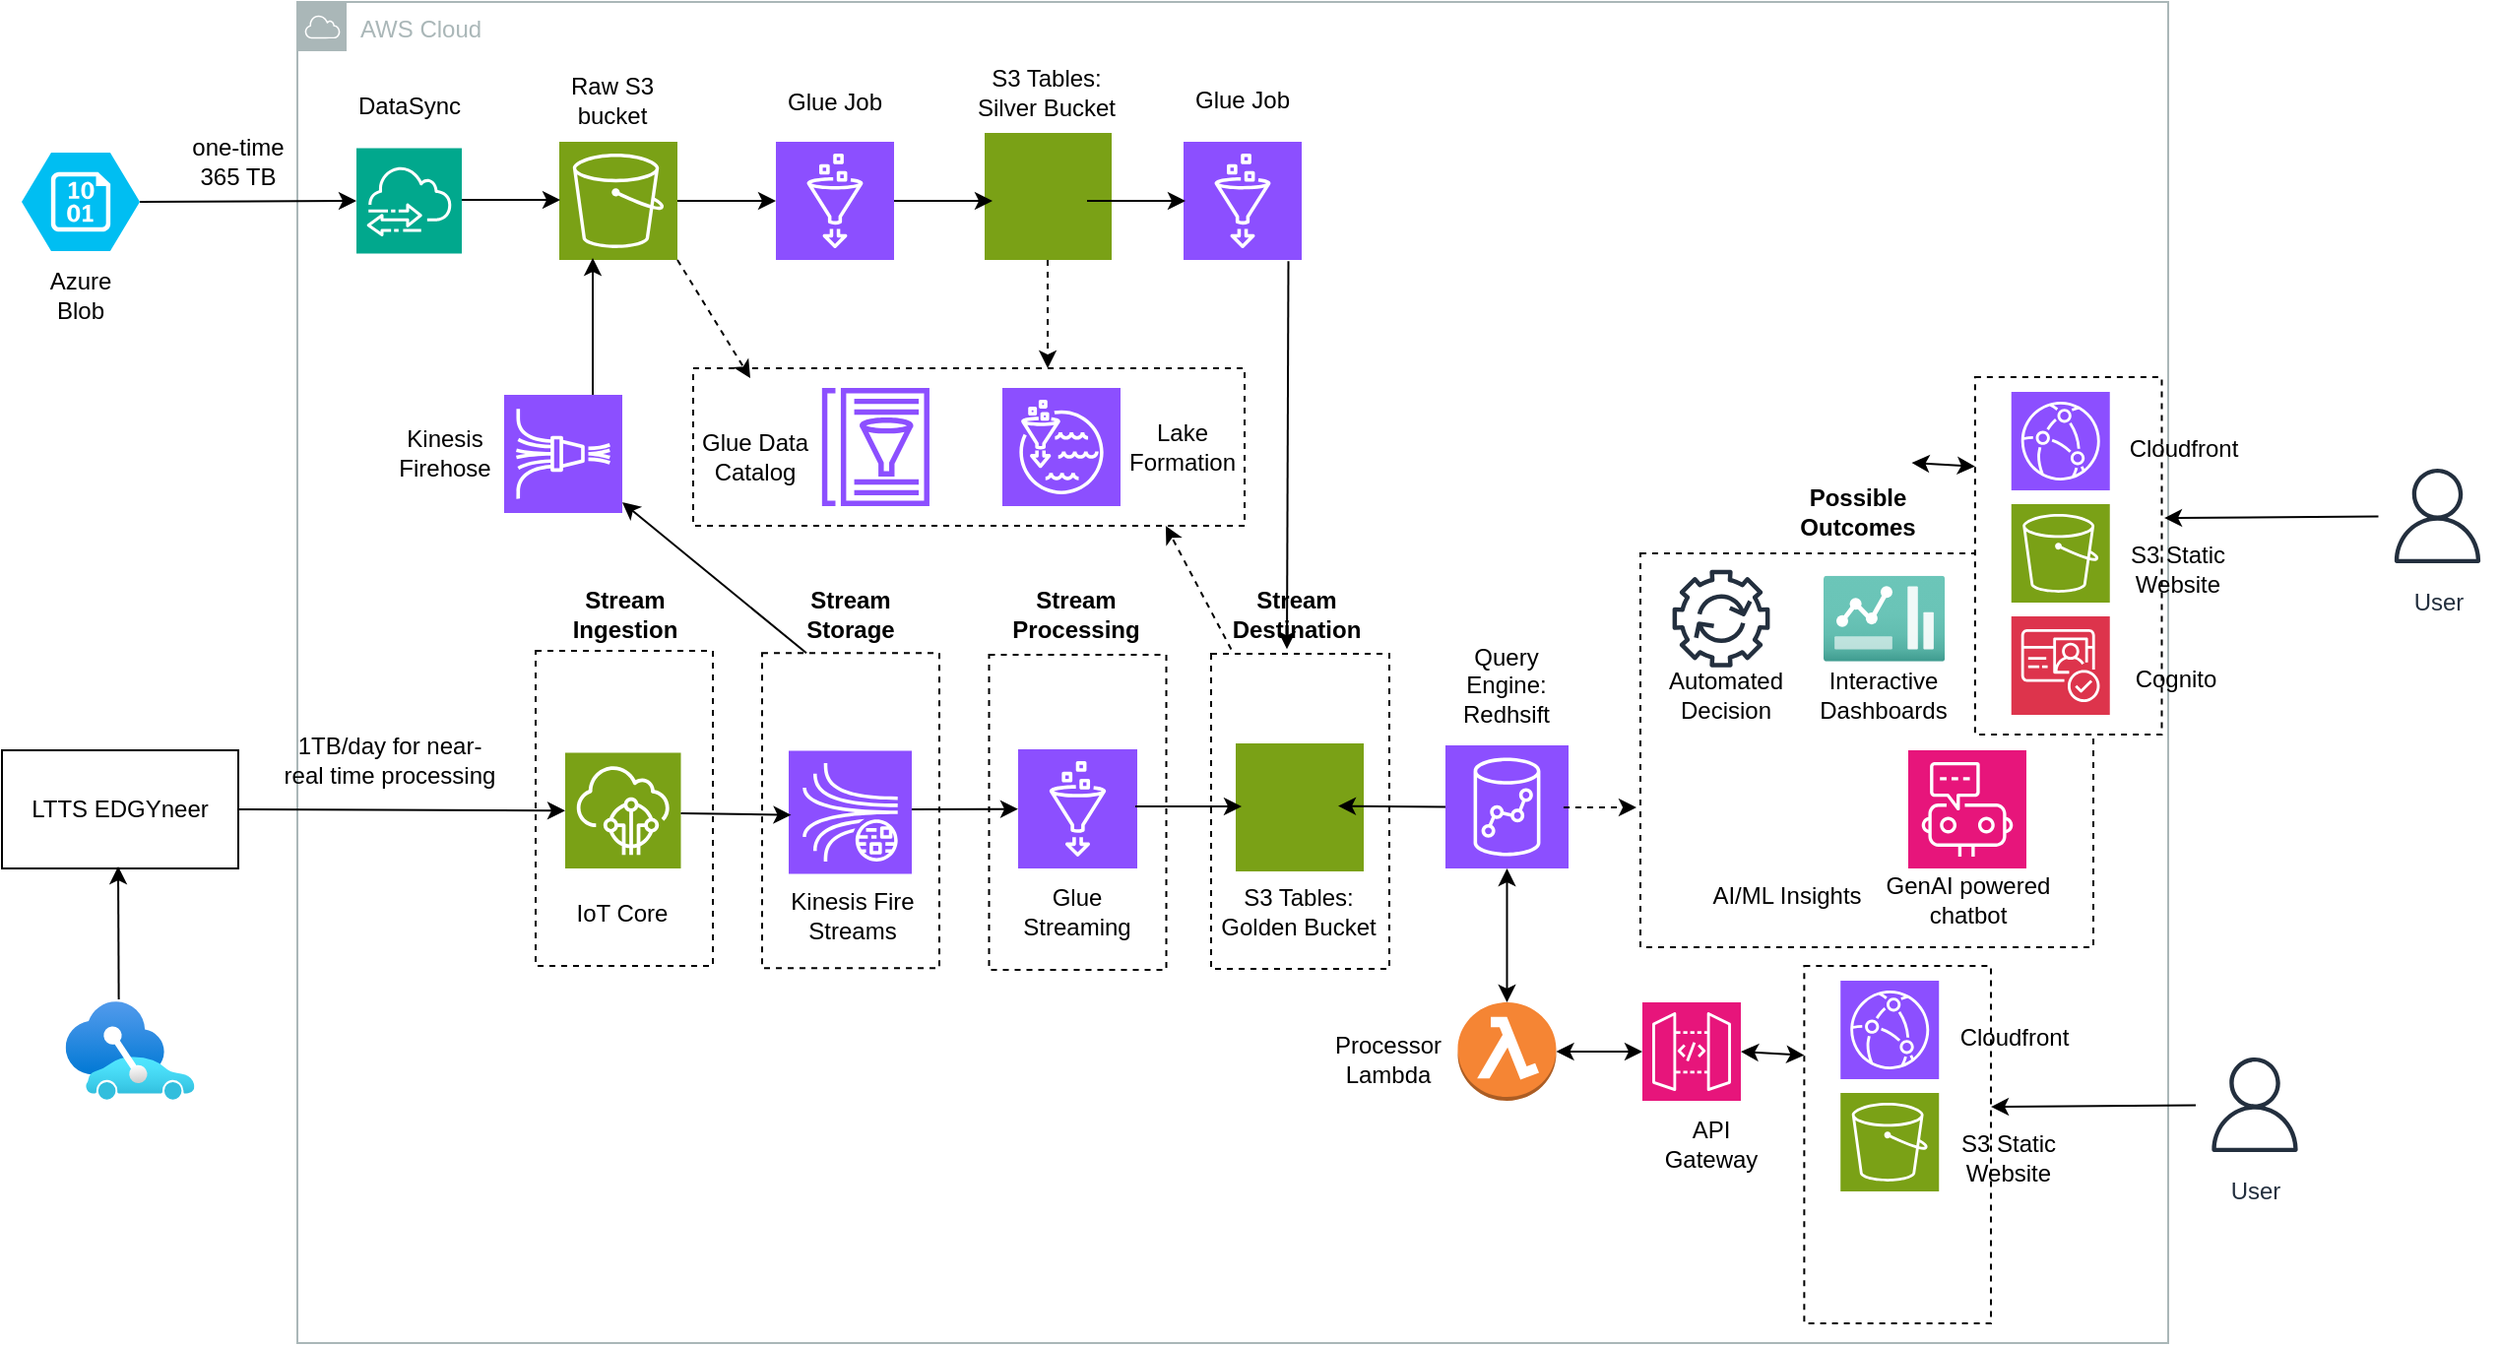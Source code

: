 <mxfile version="27.2.0">
  <diagram name="Page-1" id="KGJgWuTOHey12Rwi0e1L">
    <mxGraphModel dx="1636" dy="427" grid="1" gridSize="10" guides="1" tooltips="1" connect="1" arrows="1" fold="1" page="1" pageScale="1" pageWidth="850" pageHeight="1100" math="0" shadow="0">
      <root>
        <mxCell id="0" />
        <mxCell id="1" parent="0" />
        <mxCell id="c1h2b1g_KXrZ4rUIHep1-64" value="AWS Cloud" style="sketch=0;outlineConnect=0;gradientColor=none;html=1;whiteSpace=wrap;fontSize=12;fontStyle=0;shape=mxgraph.aws4.group;grIcon=mxgraph.aws4.group_aws_cloud;strokeColor=#AAB7B8;fillColor=none;verticalAlign=top;align=left;spacingLeft=30;fontColor=#AAB7B8;dashed=0;" vertex="1" parent="1">
          <mxGeometry x="50" y="119" width="950" height="681" as="geometry" />
        </mxCell>
        <mxCell id="c1h2b1g_KXrZ4rUIHep1-76" value="" style="rounded=0;whiteSpace=wrap;html=1;dashed=1;" vertex="1" parent="1">
          <mxGeometry x="815.19" y="608.5" width="94.81" height="181.5" as="geometry" />
        </mxCell>
        <mxCell id="tbWKY64Htic2z9cO7OcS-1" value="" style="verticalLabelPosition=bottom;html=1;verticalAlign=top;align=center;strokeColor=none;fillColor=#00BEF2;shape=mxgraph.azure.storage_blob;" parent="1" vertex="1">
          <mxGeometry x="-90" y="195.5" width="60" height="50" as="geometry" />
        </mxCell>
        <mxCell id="tbWKY64Htic2z9cO7OcS-3" value="" style="sketch=0;points=[[0,0,0],[0.25,0,0],[0.5,0,0],[0.75,0,0],[1,0,0],[0,1,0],[0.25,1,0],[0.5,1,0],[0.75,1,0],[1,1,0],[0,0.25,0],[0,0.5,0],[0,0.75,0],[1,0.25,0],[1,0.5,0],[1,0.75,0]];outlineConnect=0;fontColor=#232F3E;fillColor=#7AA116;strokeColor=#ffffff;dashed=0;verticalLabelPosition=bottom;verticalAlign=top;align=center;html=1;fontSize=12;fontStyle=0;aspect=fixed;shape=mxgraph.aws4.resourceIcon;resIcon=mxgraph.aws4.s3;" parent="1" vertex="1">
          <mxGeometry x="183" y="190" width="60" height="60" as="geometry" />
        </mxCell>
        <mxCell id="tbWKY64Htic2z9cO7OcS-4" value="" style="sketch=0;points=[[0,0,0],[0.25,0,0],[0.5,0,0],[0.75,0,0],[1,0,0],[0,1,0],[0.25,1,0],[0.5,1,0],[0.75,1,0],[1,1,0],[0,0.25,0],[0,0.5,0],[0,0.75,0],[1,0.25,0],[1,0.5,0],[1,0.75,0]];outlineConnect=0;fontColor=#232F3E;fillColor=#8C4FFF;strokeColor=#ffffff;dashed=0;verticalLabelPosition=bottom;verticalAlign=top;align=center;html=1;fontSize=12;fontStyle=0;aspect=fixed;shape=mxgraph.aws4.resourceIcon;resIcon=mxgraph.aws4.glue;" parent="1" vertex="1">
          <mxGeometry x="293" y="190" width="60" height="60" as="geometry" />
        </mxCell>
        <mxCell id="tbWKY64Htic2z9cO7OcS-6" value="" style="sketch=0;points=[[0,0,0],[0.25,0,0],[0.5,0,0],[0.75,0,0],[1,0,0],[0,1,0],[0.25,1,0],[0.5,1,0],[0.75,1,0],[1,1,0],[0,0.25,0],[0,0.5,0],[0,0.75,0],[1,0.25,0],[1,0.5,0],[1,0.75,0]];outlineConnect=0;fontColor=#232F3E;fillColor=#8C4FFF;strokeColor=#ffffff;dashed=0;verticalLabelPosition=bottom;verticalAlign=top;align=center;html=1;fontSize=12;fontStyle=0;aspect=fixed;shape=mxgraph.aws4.resourceIcon;resIcon=mxgraph.aws4.glue;" parent="1" vertex="1">
          <mxGeometry x="500" y="190" width="60" height="60" as="geometry" />
        </mxCell>
        <mxCell id="tbWKY64Htic2z9cO7OcS-8" value="" style="sketch=0;points=[[0,0,0],[0.25,0,0],[0.5,0,0],[0.75,0,0],[1,0,0],[0,1,0],[0.25,1,0],[0.5,1,0],[0.75,1,0],[1,1,0],[0,0.25,0],[0,0.5,0],[0,0.75,0],[1,0.25,0],[1,0.5,0],[1,0.75,0]];outlineConnect=0;fontColor=#232F3E;fillColor=#8C4FFF;strokeColor=#ffffff;dashed=0;verticalLabelPosition=bottom;verticalAlign=top;align=center;html=1;fontSize=12;fontStyle=0;aspect=fixed;shape=mxgraph.aws4.resourceIcon;resIcon=mxgraph.aws4.redshift;" parent="1" vertex="1">
          <mxGeometry x="633" y="496.5" width="62.5" height="62.5" as="geometry" />
        </mxCell>
        <mxCell id="tbWKY64Htic2z9cO7OcS-10" value="" style="sketch=0;points=[[0,0,0],[0.25,0,0],[0.5,0,0],[0.75,0,0],[1,0,0],[0,1,0],[0.25,1,0],[0.5,1,0],[0.75,1,0],[1,1,0],[0,0.25,0],[0,0.5,0],[0,0.75,0],[1,0.25,0],[1,0.5,0],[1,0.75,0]];outlineConnect=0;fontColor=#232F3E;fillColor=#E7157B;strokeColor=#ffffff;dashed=0;verticalLabelPosition=bottom;verticalAlign=top;align=center;html=1;fontSize=12;fontStyle=0;aspect=fixed;shape=mxgraph.aws4.resourceIcon;resIcon=mxgraph.aws4.api_gateway;" parent="1" vertex="1">
          <mxGeometry x="733" y="627" width="50" height="50" as="geometry" />
        </mxCell>
        <mxCell id="tbWKY64Htic2z9cO7OcS-12" value="" style="outlineConnect=0;dashed=0;verticalLabelPosition=bottom;verticalAlign=top;align=center;html=1;shape=mxgraph.aws3.lambda_function;fillColor=#F58534;gradientColor=none;" parent="1" vertex="1">
          <mxGeometry x="639.25" y="627" width="50" height="50" as="geometry" />
        </mxCell>
        <mxCell id="yDYc_OmuOTv1EPIc6SDY-6" value="" style="sketch=0;outlineConnect=0;fontColor=#232F3E;gradientColor=none;fillColor=#7AA116;strokeColor=none;dashed=0;verticalLabelPosition=bottom;verticalAlign=top;align=center;html=1;fontSize=12;fontStyle=0;aspect=fixed;pointerEvents=1;shape=mxgraph.aws4.s3_tables;" vertex="1" parent="1">
          <mxGeometry x="399" y="185.5" width="64.5" height="64.5" as="geometry" />
        </mxCell>
        <mxCell id="yDYc_OmuOTv1EPIc6SDY-8" value="" style="endArrow=classic;html=1;rounded=0;exitX=1;exitY=0.5;exitDx=0;exitDy=0;exitPerimeter=0;" edge="1" parent="1" source="tbWKY64Htic2z9cO7OcS-1">
          <mxGeometry width="50" height="50" relative="1" as="geometry">
            <mxPoint x="150" y="220" as="sourcePoint" />
            <mxPoint x="80" y="220" as="targetPoint" />
          </mxGeometry>
        </mxCell>
        <mxCell id="yDYc_OmuOTv1EPIc6SDY-10" value="Azure Blob" style="text;html=1;align=center;verticalAlign=middle;whiteSpace=wrap;rounded=0;" vertex="1" parent="1">
          <mxGeometry x="-90" y="252.5" width="60" height="30" as="geometry" />
        </mxCell>
        <mxCell id="yDYc_OmuOTv1EPIc6SDY-11" value="" style="sketch=0;points=[[0,0,0],[0.25,0,0],[0.5,0,0],[0.75,0,0],[1,0,0],[0,1,0],[0.25,1,0],[0.5,1,0],[0.75,1,0],[1,1,0],[0,0.25,0],[0,0.5,0],[0,0.75,0],[1,0.25,0],[1,0.5,0],[1,0.75,0]];outlineConnect=0;fontColor=#232F3E;fillColor=#01A88D;strokeColor=#ffffff;dashed=0;verticalLabelPosition=bottom;verticalAlign=top;align=center;html=1;fontSize=12;fontStyle=0;aspect=fixed;shape=mxgraph.aws4.resourceIcon;resIcon=mxgraph.aws4.datasync;" vertex="1" parent="1">
          <mxGeometry x="80" y="193.25" width="53.5" height="53.5" as="geometry" />
        </mxCell>
        <mxCell id="yDYc_OmuOTv1EPIc6SDY-12" value="" style="endArrow=classic;html=1;rounded=0;exitX=1;exitY=0.5;exitDx=0;exitDy=0;exitPerimeter=0;" edge="1" parent="1">
          <mxGeometry width="50" height="50" relative="1" as="geometry">
            <mxPoint x="133.5" y="219.5" as="sourcePoint" />
            <mxPoint x="183.5" y="219.5" as="targetPoint" />
          </mxGeometry>
        </mxCell>
        <mxCell id="yDYc_OmuOTv1EPIc6SDY-14" value="" style="endArrow=classic;html=1;rounded=0;exitX=1;exitY=0.5;exitDx=0;exitDy=0;exitPerimeter=0;" edge="1" parent="1">
          <mxGeometry width="50" height="50" relative="1" as="geometry">
            <mxPoint x="243" y="220" as="sourcePoint" />
            <mxPoint x="293" y="220" as="targetPoint" />
          </mxGeometry>
        </mxCell>
        <mxCell id="yDYc_OmuOTv1EPIc6SDY-15" value="" style="endArrow=classic;html=1;rounded=0;exitX=1;exitY=0.5;exitDx=0;exitDy=0;exitPerimeter=0;" edge="1" parent="1">
          <mxGeometry width="50" height="50" relative="1" as="geometry">
            <mxPoint x="353" y="220" as="sourcePoint" />
            <mxPoint x="403" y="220" as="targetPoint" />
          </mxGeometry>
        </mxCell>
        <mxCell id="yDYc_OmuOTv1EPIc6SDY-16" value="" style="endArrow=classic;html=1;rounded=0;exitX=1;exitY=0.5;exitDx=0;exitDy=0;exitPerimeter=0;" edge="1" parent="1">
          <mxGeometry width="50" height="50" relative="1" as="geometry">
            <mxPoint x="451" y="220" as="sourcePoint" />
            <mxPoint x="501" y="220" as="targetPoint" />
          </mxGeometry>
        </mxCell>
        <mxCell id="yDYc_OmuOTv1EPIc6SDY-17" value="" style="endArrow=classic;html=1;rounded=0;exitX=1;exitY=0;exitDx=0;exitDy=0;entryX=0.5;entryY=0;entryDx=0;entryDy=0;" edge="1" parent="1">
          <mxGeometry width="50" height="50" relative="1" as="geometry">
            <mxPoint x="553.25" y="250.63" as="sourcePoint" />
            <mxPoint x="552.5" y="447.63" as="targetPoint" />
          </mxGeometry>
        </mxCell>
        <mxCell id="yDYc_OmuOTv1EPIc6SDY-23" value="" style="rounded=0;whiteSpace=wrap;html=1;dashed=1;" vertex="1" parent="1">
          <mxGeometry x="251" y="305" width="280" height="80" as="geometry" />
        </mxCell>
        <mxCell id="yDYc_OmuOTv1EPIc6SDY-24" value="" style="sketch=0;outlineConnect=0;fontColor=#232F3E;gradientColor=none;fillColor=#8C4FFF;strokeColor=none;dashed=0;verticalLabelPosition=bottom;verticalAlign=top;align=center;html=1;fontSize=12;fontStyle=0;aspect=fixed;pointerEvents=1;shape=mxgraph.aws4.glue_data_catalog;" vertex="1" parent="1">
          <mxGeometry x="316" y="315" width="55.39" height="60" as="geometry" />
        </mxCell>
        <mxCell id="yDYc_OmuOTv1EPIc6SDY-25" value="" style="sketch=0;points=[[0,0,0],[0.25,0,0],[0.5,0,0],[0.75,0,0],[1,0,0],[0,1,0],[0.25,1,0],[0.5,1,0],[0.75,1,0],[1,1,0],[0,0.25,0],[0,0.5,0],[0,0.75,0],[1,0.25,0],[1,0.5,0],[1,0.75,0]];outlineConnect=0;fontColor=#232F3E;fillColor=#8C4FFF;strokeColor=#ffffff;dashed=0;verticalLabelPosition=bottom;verticalAlign=top;align=center;html=1;fontSize=12;fontStyle=0;aspect=fixed;shape=mxgraph.aws4.resourceIcon;resIcon=mxgraph.aws4.lake_formation;" vertex="1" parent="1">
          <mxGeometry x="408" y="315" width="60" height="60" as="geometry" />
        </mxCell>
        <mxCell id="yDYc_OmuOTv1EPIc6SDY-26" value="DataSync" style="text;html=1;align=center;verticalAlign=middle;whiteSpace=wrap;rounded=0;" vertex="1" parent="1">
          <mxGeometry x="76.75" y="157" width="60" height="30" as="geometry" />
        </mxCell>
        <mxCell id="yDYc_OmuOTv1EPIc6SDY-27" value="Raw S3 bucket" style="text;html=1;align=center;verticalAlign=middle;whiteSpace=wrap;rounded=0;" vertex="1" parent="1">
          <mxGeometry x="180.38" y="148.5" width="60" height="40" as="geometry" />
        </mxCell>
        <mxCell id="yDYc_OmuOTv1EPIc6SDY-28" value="Glue Job" style="text;html=1;align=center;verticalAlign=middle;whiteSpace=wrap;rounded=0;" vertex="1" parent="1">
          <mxGeometry x="293" y="150" width="60" height="40" as="geometry" />
        </mxCell>
        <mxCell id="yDYc_OmuOTv1EPIc6SDY-29" value="Glue Job" style="text;html=1;align=center;verticalAlign=middle;whiteSpace=wrap;rounded=0;" vertex="1" parent="1">
          <mxGeometry x="500" y="148.5" width="60" height="40" as="geometry" />
        </mxCell>
        <mxCell id="yDYc_OmuOTv1EPIc6SDY-30" value="S3 Tables: Silver Bucket" style="text;html=1;align=center;verticalAlign=middle;whiteSpace=wrap;rounded=0;" vertex="1" parent="1">
          <mxGeometry x="389.75" y="136" width="81.25" height="57" as="geometry" />
        </mxCell>
        <mxCell id="yDYc_OmuOTv1EPIc6SDY-33" value="Query Engine: Redhsift" style="text;html=1;align=center;verticalAlign=middle;whiteSpace=wrap;rounded=0;" vertex="1" parent="1">
          <mxGeometry x="629.25" y="437.5" width="70" height="57" as="geometry" />
        </mxCell>
        <mxCell id="yDYc_OmuOTv1EPIc6SDY-35" value="Processor Lambda" style="text;html=1;align=center;verticalAlign=middle;whiteSpace=wrap;rounded=0;" vertex="1" parent="1">
          <mxGeometry x="569.25" y="627" width="70" height="57" as="geometry" />
        </mxCell>
        <mxCell id="yDYc_OmuOTv1EPIc6SDY-37" value="API Gateway" style="text;html=1;align=center;verticalAlign=middle;whiteSpace=wrap;rounded=0;" vertex="1" parent="1">
          <mxGeometry x="733" y="670" width="70" height="57" as="geometry" />
        </mxCell>
        <mxCell id="yDYc_OmuOTv1EPIc6SDY-38" value="" style="endArrow=classic;html=1;rounded=0;exitX=1;exitY=1;exitDx=0;exitDy=0;exitPerimeter=0;dashed=1;" edge="1" parent="1" source="tbWKY64Htic2z9cO7OcS-3">
          <mxGeometry width="50" height="50" relative="1" as="geometry">
            <mxPoint x="340" y="270" as="sourcePoint" />
            <mxPoint x="280" y="310" as="targetPoint" />
          </mxGeometry>
        </mxCell>
        <mxCell id="yDYc_OmuOTv1EPIc6SDY-40" value="" style="endArrow=classic;html=1;rounded=0;entryX=0.857;entryY=1;entryDx=0;entryDy=0;dashed=1;exitX=0.144;exitY=0.019;exitDx=0;exitDy=0;exitPerimeter=0;entryPerimeter=0;" edge="1" parent="1" source="c1h2b1g_KXrZ4rUIHep1-66" target="yDYc_OmuOTv1EPIc6SDY-23">
          <mxGeometry width="50" height="50" relative="1" as="geometry">
            <mxPoint x="607.005" y="503.978" as="sourcePoint" />
            <mxPoint x="435" y="150" as="targetPoint" />
          </mxGeometry>
        </mxCell>
        <mxCell id="yDYc_OmuOTv1EPIc6SDY-41" value="" style="endArrow=classic;html=1;rounded=0;entryX=0.643;entryY=0;entryDx=0;entryDy=0;dashed=1;entryPerimeter=0;" edge="1" parent="1" target="yDYc_OmuOTv1EPIc6SDY-23">
          <mxGeometry width="50" height="50" relative="1" as="geometry">
            <mxPoint x="431" y="250" as="sourcePoint" />
            <mxPoint x="426.08" y="140" as="targetPoint" />
          </mxGeometry>
        </mxCell>
        <mxCell id="yDYc_OmuOTv1EPIc6SDY-42" value="Glue Data Catalog" style="text;html=1;align=center;verticalAlign=middle;whiteSpace=wrap;rounded=0;" vertex="1" parent="1">
          <mxGeometry x="242" y="321.5" width="81.25" height="57" as="geometry" />
        </mxCell>
        <mxCell id="yDYc_OmuOTv1EPIc6SDY-43" value="Lake Formation" style="text;html=1;align=center;verticalAlign=middle;whiteSpace=wrap;rounded=0;" vertex="1" parent="1">
          <mxGeometry x="458.5" y="321.5" width="81.25" height="47" as="geometry" />
        </mxCell>
        <mxCell id="yDYc_OmuOTv1EPIc6SDY-44" value="" style="rounded=0;whiteSpace=wrap;html=1;dashed=1;" vertex="1" parent="1">
          <mxGeometry x="732" y="399" width="230" height="200" as="geometry" />
        </mxCell>
        <mxCell id="yDYc_OmuOTv1EPIc6SDY-45" value="S3 Tables: Gold Bucket" style="text;html=1;align=center;verticalAlign=middle;whiteSpace=wrap;rounded=0;" vertex="1" parent="1">
          <mxGeometry x="524" y="553.5" width="70" height="57" as="geometry" />
        </mxCell>
        <mxCell id="yDYc_OmuOTv1EPIc6SDY-46" value="" style="sketch=0;outlineConnect=0;fontColor=#232F3E;gradientColor=none;strokeColor=#232F3E;fillColor=#ffffff;dashed=0;verticalLabelPosition=bottom;verticalAlign=top;align=center;html=1;fontSize=12;fontStyle=0;aspect=fixed;shape=mxgraph.aws4.resourceIcon;resIcon=mxgraph.aws4.automation;" vertex="1" parent="1">
          <mxGeometry x="742.13" y="401.25" width="61.75" height="61.75" as="geometry" />
        </mxCell>
        <mxCell id="yDYc_OmuOTv1EPIc6SDY-47" value="" style="image;aspect=fixed;html=1;points=[];align=center;fontSize=12;image=img/lib/azure2/general/Dashboard2.svg;" vertex="1" parent="1">
          <mxGeometry x="825" y="410.38" width="61.63" height="43.5" as="geometry" />
        </mxCell>
        <mxCell id="yDYc_OmuOTv1EPIc6SDY-49" value="" style="verticalLabelPosition=bottom;html=1;verticalAlign=top;align=center;strokeColor=none;fillColor=#00BEF2;shape=mxgraph.azure.azure_alert;" vertex="1" parent="1">
          <mxGeometry x="905.26" y="407.38" width="50" height="46.5" as="geometry" />
        </mxCell>
        <mxCell id="yDYc_OmuOTv1EPIc6SDY-51" value="" style="shape=image;html=1;verticalAlign=top;verticalLabelPosition=bottom;labelBackgroundColor=#ffffff;imageAspect=0;aspect=fixed;image=https://cdn3.iconfinder.com/data/icons/ballicons-reloaded-free/512/icon-93-128.png" vertex="1" parent="1">
          <mxGeometry x="767.75" y="499" width="57.25" height="57.25" as="geometry" />
        </mxCell>
        <mxCell id="yDYc_OmuOTv1EPIc6SDY-52" value="" style="sketch=0;points=[[0,0,0],[0.25,0,0],[0.5,0,0],[0.75,0,0],[1,0,0],[0,1,0],[0.25,1,0],[0.5,1,0],[0.75,1,0],[1,1,0],[0,0.25,0],[0,0.5,0],[0,0.75,0],[1,0.25,0],[1,0.5,0],[1,0.75,0]];points=[[0,0,0],[0.25,0,0],[0.5,0,0],[0.75,0,0],[1,0,0],[0,1,0],[0.25,1,0],[0.5,1,0],[0.75,1,0],[1,1,0],[0,0.25,0],[0,0.5,0],[0,0.75,0],[1,0.25,0],[1,0.5,0],[1,0.75,0]];outlineConnect=0;fontColor=#232F3E;fillColor=#E7157B;strokeColor=#ffffff;dashed=0;verticalLabelPosition=bottom;verticalAlign=top;align=center;html=1;fontSize=12;fontStyle=0;aspect=fixed;shape=mxgraph.aws4.resourceIcon;resIcon=mxgraph.aws4.chatbot;" vertex="1" parent="1">
          <mxGeometry x="868" y="499" width="60" height="60" as="geometry" />
        </mxCell>
        <mxCell id="yDYc_OmuOTv1EPIc6SDY-54" value="&lt;b&gt;Possible Outcomes&lt;/b&gt;" style="text;html=1;align=center;verticalAlign=middle;whiteSpace=wrap;rounded=0;" vertex="1" parent="1">
          <mxGeometry x="802.37" y="354.25" width="81.25" height="47" as="geometry" />
        </mxCell>
        <mxCell id="yDYc_OmuOTv1EPIc6SDY-55" value="Automated Decision" style="text;html=1;align=center;verticalAlign=middle;whiteSpace=wrap;rounded=0;" vertex="1" parent="1">
          <mxGeometry x="735.38" y="447.5" width="81.25" height="47" as="geometry" />
        </mxCell>
        <mxCell id="yDYc_OmuOTv1EPIc6SDY-56" value="Interactive Dashboards" style="text;html=1;align=center;verticalAlign=middle;whiteSpace=wrap;rounded=0;" vertex="1" parent="1">
          <mxGeometry x="815.19" y="447.5" width="81.25" height="47" as="geometry" />
        </mxCell>
        <mxCell id="yDYc_OmuOTv1EPIc6SDY-58" value="&lt;div&gt;Alerting&lt;/div&gt;" style="text;html=1;align=center;verticalAlign=middle;whiteSpace=wrap;rounded=0;" vertex="1" parent="1">
          <mxGeometry x="889.63" y="447.5" width="81.25" height="47" as="geometry" />
        </mxCell>
        <mxCell id="yDYc_OmuOTv1EPIc6SDY-59" value="AI/ML Insights" style="text;html=1;align=center;verticalAlign=middle;whiteSpace=wrap;rounded=0;" vertex="1" parent="1">
          <mxGeometry x="766" y="549" width="81.25" height="47" as="geometry" />
        </mxCell>
        <mxCell id="yDYc_OmuOTv1EPIc6SDY-60" value="GenAI powered chatbot" style="text;html=1;align=center;verticalAlign=middle;whiteSpace=wrap;rounded=0;" vertex="1" parent="1">
          <mxGeometry x="847.69" y="551" width="100.62" height="47.5" as="geometry" />
        </mxCell>
        <mxCell id="yDYc_OmuOTv1EPIc6SDY-61" value="" style="endArrow=classic;html=1;rounded=0;dashed=1;" edge="1" parent="1">
          <mxGeometry width="50" height="50" relative="1" as="geometry">
            <mxPoint x="693" y="528" as="sourcePoint" />
            <mxPoint x="730" y="528" as="targetPoint" />
          </mxGeometry>
        </mxCell>
        <mxCell id="yDYc_OmuOTv1EPIc6SDY-63" value="" style="endArrow=classic;startArrow=classic;html=1;rounded=0;exitX=0;exitY=0.5;exitDx=0;exitDy=0;exitPerimeter=0;entryX=1;entryY=0.5;entryDx=0;entryDy=0;entryPerimeter=0;" edge="1" parent="1" source="tbWKY64Htic2z9cO7OcS-10" target="tbWKY64Htic2z9cO7OcS-12">
          <mxGeometry width="50" height="50" relative="1" as="geometry">
            <mxPoint x="763" y="414" as="sourcePoint" />
            <mxPoint x="763" y="380" as="targetPoint" />
          </mxGeometry>
        </mxCell>
        <mxCell id="yDYc_OmuOTv1EPIc6SDY-64" value="" style="endArrow=classic;startArrow=classic;html=1;rounded=0;entryX=0.5;entryY=1;entryDx=0;entryDy=0;entryPerimeter=0;" edge="1" parent="1" source="tbWKY64Htic2z9cO7OcS-12" target="tbWKY64Htic2z9cO7OcS-8">
          <mxGeometry width="50" height="50" relative="1" as="geometry">
            <mxPoint x="757" y="648" as="sourcePoint" />
            <mxPoint x="703" y="648" as="targetPoint" />
          </mxGeometry>
        </mxCell>
        <mxCell id="c1h2b1g_KXrZ4rUIHep1-1" value="" style="image;aspect=fixed;html=1;points=[];align=center;fontSize=12;image=img/lib/azure2/other/Connected_Vehicle_Platform.svg;" vertex="1" parent="1">
          <mxGeometry x="-67.69" y="626.5" width="65.38" height="50" as="geometry" />
        </mxCell>
        <mxCell id="c1h2b1g_KXrZ4rUIHep1-3" value="" style="sketch=0;points=[[0,0,0],[0.25,0,0],[0.5,0,0],[0.75,0,0],[1,0,0],[0,1,0],[0.25,1,0],[0.5,1,0],[0.75,1,0],[1,1,0],[0,0.25,0],[0,0.5,0],[0,0.75,0],[1,0.25,0],[1,0.5,0],[1,0.75,0]];outlineConnect=0;fontColor=#232F3E;fillColor=#8C4FFF;strokeColor=#ffffff;dashed=0;verticalLabelPosition=bottom;verticalAlign=top;align=center;html=1;fontSize=12;fontStyle=0;aspect=fixed;shape=mxgraph.aws4.resourceIcon;resIcon=mxgraph.aws4.kinesis_data_firehose;" vertex="1" parent="1">
          <mxGeometry x="155" y="318.5" width="60" height="60" as="geometry" />
        </mxCell>
        <mxCell id="yDYc_OmuOTv1EPIc6SDY-259" value="" style="rounded=0;whiteSpace=wrap;html=1;dashed=1;" vertex="1" parent="1">
          <mxGeometry x="901.94" y="309.5" width="94.81" height="181.5" as="geometry" />
        </mxCell>
        <mxCell id="c1h2b1g_KXrZ4rUIHep1-4" value="LTTS EDGYneer" style="rounded=0;whiteSpace=wrap;html=1;" vertex="1" parent="1">
          <mxGeometry x="-100" y="499" width="120" height="60" as="geometry" />
        </mxCell>
        <mxCell id="yDYc_OmuOTv1EPIc6SDY-260" value="" style="sketch=0;points=[[0,0,0],[0.25,0,0],[0.5,0,0],[0.75,0,0],[1,0,0],[0,1,0],[0.25,1,0],[0.5,1,0],[0.75,1,0],[1,1,0],[0,0.25,0],[0,0.5,0],[0,0.75,0],[1,0.25,0],[1,0.5,0],[1,0.75,0]];outlineConnect=0;fontColor=#232F3E;fillColor=#DD344C;strokeColor=#ffffff;dashed=0;verticalLabelPosition=bottom;verticalAlign=top;align=center;html=1;fontSize=12;fontStyle=0;aspect=fixed;shape=mxgraph.aws4.resourceIcon;resIcon=mxgraph.aws4.cognito;" vertex="1" parent="1">
          <mxGeometry x="920.37" y="431" width="50" height="50" as="geometry" />
        </mxCell>
        <mxCell id="c1h2b1g_KXrZ4rUIHep1-5" value="" style="rounded=0;whiteSpace=wrap;html=1;dashed=1;" vertex="1" parent="1">
          <mxGeometry x="286" y="449.63" width="90" height="160" as="geometry" />
        </mxCell>
        <mxCell id="yDYc_OmuOTv1EPIc6SDY-261" value="Cognito" style="text;html=1;align=center;verticalAlign=middle;whiteSpace=wrap;rounded=0;" vertex="1" parent="1">
          <mxGeometry x="969.01" y="434" width="70" height="57" as="geometry" />
        </mxCell>
        <mxCell id="c1h2b1g_KXrZ4rUIHep1-6" value="" style="sketch=0;points=[[0,0,0],[0.25,0,0],[0.5,0,0],[0.75,0,0],[1,0,0],[0,1,0],[0.25,1,0],[0.5,1,0],[0.75,1,0],[1,1,0],[0,0.25,0],[0,0.5,0],[0,0.75,0],[1,0.25,0],[1,0.5,0],[1,0.75,0]];outlineConnect=0;fontColor=#232F3E;fillColor=#8C4FFF;strokeColor=#ffffff;dashed=0;verticalLabelPosition=bottom;verticalAlign=top;align=center;html=1;fontSize=12;fontStyle=0;aspect=fixed;shape=mxgraph.aws4.resourceIcon;resIcon=mxgraph.aws4.kinesis_data_streams;" vertex="1" parent="1">
          <mxGeometry x="299.5" y="499.25" width="62.5" height="62.5" as="geometry" />
        </mxCell>
        <mxCell id="yDYc_OmuOTv1EPIc6SDY-262" value="" style="sketch=0;points=[[0,0,0],[0.25,0,0],[0.5,0,0],[0.75,0,0],[1,0,0],[0,1,0],[0.25,1,0],[0.5,1,0],[0.75,1,0],[1,1,0],[0,0.25,0],[0,0.5,0],[0,0.75,0],[1,0.25,0],[1,0.5,0],[1,0.75,0]];outlineConnect=0;fontColor=#232F3E;fillColor=#7AA116;strokeColor=#ffffff;dashed=0;verticalLabelPosition=bottom;verticalAlign=top;align=center;html=1;fontSize=12;fontStyle=0;aspect=fixed;shape=mxgraph.aws4.resourceIcon;resIcon=mxgraph.aws4.s3;" vertex="1" parent="1">
          <mxGeometry x="920.37" y="374" width="50" height="50" as="geometry" />
        </mxCell>
        <mxCell id="c1h2b1g_KXrZ4rUIHep1-8" value="" style="rounded=0;whiteSpace=wrap;html=1;dashed=1;" vertex="1" parent="1">
          <mxGeometry x="401.25" y="450.5" width="90" height="160" as="geometry" />
        </mxCell>
        <mxCell id="yDYc_OmuOTv1EPIc6SDY-263" value="" style="sketch=0;points=[[0,0,0],[0.25,0,0],[0.5,0,0],[0.75,0,0],[1,0,0],[0,1,0],[0.25,1,0],[0.5,1,0],[0.75,1,0],[1,1,0],[0,0.25,0],[0,0.5,0],[0,0.75,0],[1,0.25,0],[1,0.5,0],[1,0.75,0]];outlineConnect=0;fontColor=#232F3E;fillColor=#8C4FFF;strokeColor=#ffffff;dashed=0;verticalLabelPosition=bottom;verticalAlign=top;align=center;html=1;fontSize=12;fontStyle=0;aspect=fixed;shape=mxgraph.aws4.resourceIcon;resIcon=mxgraph.aws4.cloudfront;" vertex="1" parent="1">
          <mxGeometry x="920.37" y="317" width="50" height="50" as="geometry" />
        </mxCell>
        <mxCell id="c1h2b1g_KXrZ4rUIHep1-10" value="" style="sketch=0;points=[[0,0,0],[0.25,0,0],[0.5,0,0],[0.75,0,0],[1,0,0],[0,1,0],[0.25,1,0],[0.5,1,0],[0.75,1,0],[1,1,0],[0,0.25,0],[0,0.5,0],[0,0.75,0],[1,0.25,0],[1,0.5,0],[1,0.75,0]];outlineConnect=0;fontColor=#232F3E;fillColor=#8C4FFF;strokeColor=#ffffff;dashed=0;verticalLabelPosition=bottom;verticalAlign=top;align=center;html=1;fontSize=12;fontStyle=0;aspect=fixed;shape=mxgraph.aws4.resourceIcon;resIcon=mxgraph.aws4.glue;" vertex="1" parent="1">
          <mxGeometry x="416" y="498.5" width="60.5" height="60.5" as="geometry" />
        </mxCell>
        <mxCell id="yDYc_OmuOTv1EPIc6SDY-264" value="S3 Static Website" style="text;html=1;align=center;verticalAlign=middle;whiteSpace=wrap;rounded=0;" vertex="1" parent="1">
          <mxGeometry x="970.37" y="378" width="70" height="57" as="geometry" />
        </mxCell>
        <mxCell id="c1h2b1g_KXrZ4rUIHep1-11" value="" style="endArrow=classic;html=1;rounded=0;exitX=0.413;exitY=-0.02;exitDx=0;exitDy=0;exitPerimeter=0;" edge="1" parent="1" source="c1h2b1g_KXrZ4rUIHep1-1">
          <mxGeometry width="50" height="50" relative="1" as="geometry">
            <mxPoint x="111.0" y="617" as="sourcePoint" />
            <mxPoint x="-41" y="558" as="targetPoint" />
          </mxGeometry>
        </mxCell>
        <mxCell id="yDYc_OmuOTv1EPIc6SDY-265" value="Cloudfront" style="text;html=1;align=center;verticalAlign=middle;whiteSpace=wrap;rounded=0;" vertex="1" parent="1">
          <mxGeometry x="973.38" y="317" width="70" height="57" as="geometry" />
        </mxCell>
        <mxCell id="c1h2b1g_KXrZ4rUIHep1-12" value="" style="endArrow=classic;html=1;rounded=0;" edge="1" parent="1" target="c1h2b1g_KXrZ4rUIHep1-10">
          <mxGeometry width="50" height="50" relative="1" as="geometry">
            <mxPoint x="362" y="529" as="sourcePoint" />
            <mxPoint x="416" y="529" as="targetPoint" />
          </mxGeometry>
        </mxCell>
        <mxCell id="yDYc_OmuOTv1EPIc6SDY-266" value="User" style="sketch=0;outlineConnect=0;fontColor=#232F3E;gradientColor=none;strokeColor=#232F3E;fillColor=#ffffff;dashed=0;verticalLabelPosition=bottom;verticalAlign=top;align=center;html=1;fontSize=12;fontStyle=0;aspect=fixed;shape=mxgraph.aws4.resourceIcon;resIcon=mxgraph.aws4.user;" vertex="1" parent="1">
          <mxGeometry x="1106.75" y="350" width="60" height="60" as="geometry" />
        </mxCell>
        <mxCell id="c1h2b1g_KXrZ4rUIHep1-15" value="Stream Ingestion" style="text;html=1;align=center;verticalAlign=middle;whiteSpace=wrap;rounded=0;fontStyle=1" vertex="1" parent="1">
          <mxGeometry x="168.5" y="415" width="95" height="30.5" as="geometry" />
        </mxCell>
        <mxCell id="yDYc_OmuOTv1EPIc6SDY-267" value="" style="endArrow=classic;html=1;rounded=0;entryX=0.395;entryY=0.053;entryDx=0;entryDy=0;entryPerimeter=0;" edge="1" parent="1" source="yDYc_OmuOTv1EPIc6SDY-266" target="yDYc_OmuOTv1EPIc6SDY-264">
          <mxGeometry width="50" height="50" relative="1" as="geometry">
            <mxPoint x="666.75" y="441" as="sourcePoint" />
            <mxPoint x="996.75" y="392" as="targetPoint" />
          </mxGeometry>
        </mxCell>
        <mxCell id="c1h2b1g_KXrZ4rUIHep1-17" value="Stream Storage" style="text;html=1;align=center;verticalAlign=middle;whiteSpace=wrap;rounded=0;fontStyle=1" vertex="1" parent="1">
          <mxGeometry x="288.75" y="415" width="84" height="30" as="geometry" />
        </mxCell>
        <mxCell id="yDYc_OmuOTv1EPIc6SDY-268" value="" style="endArrow=classic;startArrow=classic;html=1;rounded=0;entryX=0;entryY=0.25;entryDx=0;entryDy=0;exitX=1;exitY=0.5;exitDx=0;exitDy=0;exitPerimeter=0;" edge="1" parent="1" target="yDYc_OmuOTv1EPIc6SDY-259">
          <mxGeometry width="50" height="50" relative="1" as="geometry">
            <mxPoint x="869.75" y="353" as="sourcePoint" />
            <mxPoint x="716.75" y="391" as="targetPoint" />
          </mxGeometry>
        </mxCell>
        <mxCell id="c1h2b1g_KXrZ4rUIHep1-19" value="Stream Processing" style="text;html=1;align=center;verticalAlign=middle;whiteSpace=wrap;rounded=0;fontStyle=1" vertex="1" parent="1">
          <mxGeometry x="398.25" y="415" width="95" height="30.5" as="geometry" />
        </mxCell>
        <mxCell id="c1h2b1g_KXrZ4rUIHep1-21" value="Stream Destination" style="text;html=1;align=center;verticalAlign=middle;whiteSpace=wrap;rounded=0;fontStyle=1" vertex="1" parent="1">
          <mxGeometry x="509.5" y="414.5" width="95" height="30.5" as="geometry" />
        </mxCell>
        <mxCell id="c1h2b1g_KXrZ4rUIHep1-23" value="IoT Core" style="text;html=1;align=center;verticalAlign=middle;whiteSpace=wrap;rounded=0;" vertex="1" parent="1">
          <mxGeometry x="181" y="551.5" width="70" height="57" as="geometry" />
        </mxCell>
        <mxCell id="c1h2b1g_KXrZ4rUIHep1-25" value="Kinesis Fire Streams" style="text;html=1;align=center;verticalAlign=middle;whiteSpace=wrap;rounded=0;" vertex="1" parent="1">
          <mxGeometry x="297" y="554.5" width="70" height="57" as="geometry" />
        </mxCell>
        <mxCell id="c1h2b1g_KXrZ4rUIHep1-26" value="" style="rounded=0;whiteSpace=wrap;html=1;dashed=1;" vertex="1" parent="1">
          <mxGeometry x="171" y="448.5" width="90" height="160" as="geometry" />
        </mxCell>
        <mxCell id="c1h2b1g_KXrZ4rUIHep1-27" value="Glue Streaming" style="text;html=1;align=center;verticalAlign=middle;whiteSpace=wrap;rounded=0;" vertex="1" parent="1">
          <mxGeometry x="410.75" y="552.5" width="70" height="57" as="geometry" />
        </mxCell>
        <mxCell id="c1h2b1g_KXrZ4rUIHep1-28" value="" style="sketch=0;points=[[0,0,0],[0.25,0,0],[0.5,0,0],[0.75,0,0],[1,0,0],[0,1,0],[0.25,1,0],[0.5,1,0],[0.75,1,0],[1,1,0],[0,0.25,0],[0,0.5,0],[0,0.75,0],[1,0.25,0],[1,0.5,0],[1,0.75,0]];outlineConnect=0;fontColor=#232F3E;fillColor=#7AA116;strokeColor=#ffffff;dashed=0;verticalLabelPosition=bottom;verticalAlign=top;align=center;html=1;fontSize=12;fontStyle=0;aspect=fixed;shape=mxgraph.aws4.resourceIcon;resIcon=mxgraph.aws4.iot_core;" vertex="1" parent="1">
          <mxGeometry x="186" y="500.25" width="58.75" height="58.75" as="geometry" />
        </mxCell>
        <mxCell id="c1h2b1g_KXrZ4rUIHep1-30" value="" style="endArrow=classic;html=1;rounded=0;exitX=1;exitY=0.5;exitDx=0;exitDy=0;exitPerimeter=0;entryX=0;entryY=0.5;entryDx=0;entryDy=0;entryPerimeter=0;" edge="1" parent="1">
          <mxGeometry width="50" height="50" relative="1" as="geometry">
            <mxPoint x="244.75" y="531" as="sourcePoint" />
            <mxPoint x="300.75" y="531.87" as="targetPoint" />
          </mxGeometry>
        </mxCell>
        <mxCell id="c1h2b1g_KXrZ4rUIHep1-33" value="" style="endArrow=classic;html=1;rounded=0;exitX=0.25;exitY=0;exitDx=0;exitDy=0;" edge="1" parent="1" source="c1h2b1g_KXrZ4rUIHep1-5" target="c1h2b1g_KXrZ4rUIHep1-3">
          <mxGeometry width="50" height="50" relative="1" as="geometry">
            <mxPoint x="330" y="450" as="sourcePoint" />
            <mxPoint x="212" y="529.87" as="targetPoint" />
          </mxGeometry>
        </mxCell>
        <mxCell id="c1h2b1g_KXrZ4rUIHep1-37" value="Kinesis Firehose" style="text;html=1;align=center;verticalAlign=middle;whiteSpace=wrap;rounded=0;" vertex="1" parent="1">
          <mxGeometry x="90" y="319" width="70" height="57" as="geometry" />
        </mxCell>
        <mxCell id="c1h2b1g_KXrZ4rUIHep1-55" value="" style="endArrow=classic;html=1;rounded=0;entryX=0;entryY=0.5;entryDx=0;entryDy=0;entryPerimeter=0;exitX=1;exitY=0.5;exitDx=0;exitDy=0;" edge="1" parent="1" source="c1h2b1g_KXrZ4rUIHep1-4" target="c1h2b1g_KXrZ4rUIHep1-28">
          <mxGeometry width="50" height="50" relative="1" as="geometry">
            <mxPoint x="-20" y="530" as="sourcePoint" />
            <mxPoint x="180" y="529.13" as="targetPoint" />
          </mxGeometry>
        </mxCell>
        <mxCell id="c1h2b1g_KXrZ4rUIHep1-56" value="&lt;div&gt;IoT Core&lt;/div&gt;" style="text;html=1;align=center;verticalAlign=middle;whiteSpace=wrap;rounded=0;" vertex="1" parent="1">
          <mxGeometry x="180.38" y="553.5" width="70" height="57" as="geometry" />
        </mxCell>
        <mxCell id="c1h2b1g_KXrZ4rUIHep1-65" value="" style="endArrow=classic;html=1;rounded=0;exitX=0.75;exitY=0;exitDx=0;exitDy=0;exitPerimeter=0;entryX=0.25;entryY=1;entryDx=0;entryDy=0;entryPerimeter=0;" edge="1" parent="1" source="c1h2b1g_KXrZ4rUIHep1-3">
          <mxGeometry width="50" height="50" relative="1" as="geometry">
            <mxPoint x="207" y="316.5" as="sourcePoint" />
            <mxPoint x="200" y="249" as="targetPoint" />
          </mxGeometry>
        </mxCell>
        <mxCell id="c1h2b1g_KXrZ4rUIHep1-66" value="" style="rounded=0;whiteSpace=wrap;html=1;dashed=1;" vertex="1" parent="1">
          <mxGeometry x="514" y="450" width="90.5" height="160" as="geometry" />
        </mxCell>
        <mxCell id="c1h2b1g_KXrZ4rUIHep1-67" value="" style="sketch=0;outlineConnect=0;fontColor=#232F3E;gradientColor=none;fillColor=#7AA116;strokeColor=none;dashed=0;verticalLabelPosition=bottom;verticalAlign=top;align=center;html=1;fontSize=12;fontStyle=0;aspect=fixed;pointerEvents=1;shape=mxgraph.aws4.s3_tables;" vertex="1" parent="1">
          <mxGeometry x="526.5" y="495.5" width="65" height="65" as="geometry" />
        </mxCell>
        <mxCell id="c1h2b1g_KXrZ4rUIHep1-68" value="" style="endArrow=classic;html=1;rounded=0;" edge="1" parent="1">
          <mxGeometry width="50" height="50" relative="1" as="geometry">
            <mxPoint x="475.5" y="527.5" as="sourcePoint" />
            <mxPoint x="529.5" y="527.5" as="targetPoint" />
          </mxGeometry>
        </mxCell>
        <mxCell id="c1h2b1g_KXrZ4rUIHep1-69" value="one-time 365 TB" style="text;html=1;align=center;verticalAlign=middle;whiteSpace=wrap;rounded=0;" vertex="1" parent="1">
          <mxGeometry x="-10" y="185" width="60" height="30" as="geometry" />
        </mxCell>
        <mxCell id="c1h2b1g_KXrZ4rUIHep1-70" value="1TB/day for near-real time processing" style="text;html=1;align=center;verticalAlign=middle;whiteSpace=wrap;rounded=0;" vertex="1" parent="1">
          <mxGeometry x="42" y="488.5" width="110" height="30" as="geometry" />
        </mxCell>
        <mxCell id="yDYc_OmuOTv1EPIc6SDY-34" value="" style="endArrow=classic;html=1;rounded=0;exitX=0;exitY=0.5;exitDx=0;exitDy=0;exitPerimeter=0;" edge="1" parent="1" source="tbWKY64Htic2z9cO7OcS-8">
          <mxGeometry width="50" height="50" relative="1" as="geometry">
            <mxPoint x="620" y="526.418" as="sourcePoint" />
            <mxPoint x="578.5" y="527.305" as="targetPoint" />
          </mxGeometry>
        </mxCell>
        <mxCell id="c1h2b1g_KXrZ4rUIHep1-73" value="S3 Tables: Golden Bucket" style="text;html=1;align=center;verticalAlign=middle;whiteSpace=wrap;rounded=0;" vertex="1" parent="1">
          <mxGeometry x="515" y="552.63" width="86.5" height="57" as="geometry" />
        </mxCell>
        <mxCell id="c1h2b1g_KXrZ4rUIHep1-74" value="" style="sketch=0;points=[[0,0,0],[0.25,0,0],[0.5,0,0],[0.75,0,0],[1,0,0],[0,1,0],[0.25,1,0],[0.5,1,0],[0.75,1,0],[1,1,0],[0,0.25,0],[0,0.5,0],[0,0.75,0],[1,0.25,0],[1,0.5,0],[1,0.75,0]];outlineConnect=0;fontColor=#232F3E;fillColor=#7AA116;strokeColor=#ffffff;dashed=0;verticalLabelPosition=bottom;verticalAlign=top;align=center;html=1;fontSize=12;fontStyle=0;aspect=fixed;shape=mxgraph.aws4.resourceIcon;resIcon=mxgraph.aws4.s3;" vertex="1" parent="1">
          <mxGeometry x="833.62" y="673" width="50" height="50" as="geometry" />
        </mxCell>
        <mxCell id="c1h2b1g_KXrZ4rUIHep1-75" value="" style="sketch=0;points=[[0,0,0],[0.25,0,0],[0.5,0,0],[0.75,0,0],[1,0,0],[0,1,0],[0.25,1,0],[0.5,1,0],[0.75,1,0],[1,1,0],[0,0.25,0],[0,0.5,0],[0,0.75,0],[1,0.25,0],[1,0.5,0],[1,0.75,0]];outlineConnect=0;fontColor=#232F3E;fillColor=#8C4FFF;strokeColor=#ffffff;dashed=0;verticalLabelPosition=bottom;verticalAlign=top;align=center;html=1;fontSize=12;fontStyle=0;aspect=fixed;shape=mxgraph.aws4.resourceIcon;resIcon=mxgraph.aws4.cloudfront;" vertex="1" parent="1">
          <mxGeometry x="833.62" y="616" width="50" height="50" as="geometry" />
        </mxCell>
        <mxCell id="c1h2b1g_KXrZ4rUIHep1-77" value="S3 Static Website" style="text;html=1;align=center;verticalAlign=middle;whiteSpace=wrap;rounded=0;" vertex="1" parent="1">
          <mxGeometry x="883.62" y="677" width="70" height="57" as="geometry" />
        </mxCell>
        <mxCell id="c1h2b1g_KXrZ4rUIHep1-78" value="Cloudfront" style="text;html=1;align=center;verticalAlign=middle;whiteSpace=wrap;rounded=0;" vertex="1" parent="1">
          <mxGeometry x="886.63" y="616" width="70" height="57" as="geometry" />
        </mxCell>
        <mxCell id="c1h2b1g_KXrZ4rUIHep1-79" value="User" style="sketch=0;outlineConnect=0;fontColor=#232F3E;gradientColor=none;strokeColor=#232F3E;fillColor=#ffffff;dashed=0;verticalLabelPosition=bottom;verticalAlign=top;align=center;html=1;fontSize=12;fontStyle=0;aspect=fixed;shape=mxgraph.aws4.resourceIcon;resIcon=mxgraph.aws4.user;" vertex="1" parent="1">
          <mxGeometry x="1014" y="649" width="60" height="60" as="geometry" />
        </mxCell>
        <mxCell id="c1h2b1g_KXrZ4rUIHep1-80" value="" style="endArrow=classic;html=1;rounded=0;entryX=0.377;entryY=0.053;entryDx=0;entryDy=0;entryPerimeter=0;" edge="1" parent="1" source="c1h2b1g_KXrZ4rUIHep1-79" target="c1h2b1g_KXrZ4rUIHep1-77">
          <mxGeometry width="50" height="50" relative="1" as="geometry">
            <mxPoint x="580" y="740" as="sourcePoint" />
            <mxPoint x="910" y="691" as="targetPoint" />
          </mxGeometry>
        </mxCell>
        <mxCell id="c1h2b1g_KXrZ4rUIHep1-82" value="" style="endArrow=classic;startArrow=classic;html=1;rounded=0;entryX=0;entryY=0.25;entryDx=0;entryDy=0;exitX=1;exitY=0.5;exitDx=0;exitDy=0;exitPerimeter=0;" edge="1" parent="1" source="tbWKY64Htic2z9cO7OcS-10" target="c1h2b1g_KXrZ4rUIHep1-76">
          <mxGeometry width="50" height="50" relative="1" as="geometry">
            <mxPoint x="580" y="740" as="sourcePoint" />
            <mxPoint x="630" y="690" as="targetPoint" />
          </mxGeometry>
        </mxCell>
      </root>
    </mxGraphModel>
  </diagram>
</mxfile>
